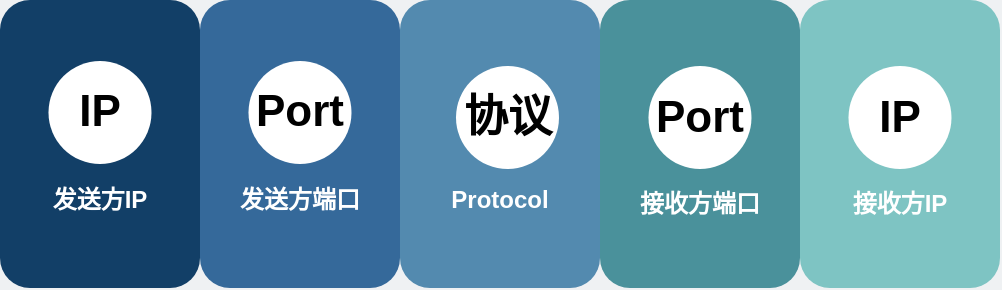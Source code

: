 <mxfile version="20.2.2" type="github">
  <diagram id="3228e29e-7158-1315-38df-8450db1d8a1d" name="Page-1">
    <mxGraphModel dx="923" dy="1163" grid="0" gridSize="10" guides="1" tooltips="1" connect="1" arrows="1" fold="1" page="1" pageScale="1" pageWidth="600" pageHeight="250" background="#EFF1F3" math="0" shadow="0">
      <root>
        <mxCell id="0" />
        <mxCell id="1" parent="0" />
        <mxCell id="I8ODeFikB3_Pxrsl2uY8-1" value="" style="rounded=1;whiteSpace=wrap;html=1;fillColor=#123F67;strokeColor=none;" parent="1" vertex="1">
          <mxGeometry x="50" y="53" width="100" height="144" as="geometry" />
        </mxCell>
        <mxCell id="I8ODeFikB3_Pxrsl2uY8-3" value="&lt;font color=&quot;#ffffff&quot;&gt;&lt;b&gt;发送方IP&lt;/b&gt;&lt;/font&gt;" style="text;html=1;strokeColor=none;fillColor=none;align=center;verticalAlign=middle;whiteSpace=wrap;rounded=0;" parent="1" vertex="1">
          <mxGeometry x="70" y="137.5" width="60" height="30" as="geometry" />
        </mxCell>
        <mxCell id="I8ODeFikB3_Pxrsl2uY8-4" value="" style="rounded=1;whiteSpace=wrap;html=1;fillColor=#35699A;strokeColor=none;" parent="1" vertex="1">
          <mxGeometry x="150" y="53" width="100" height="144" as="geometry" />
        </mxCell>
        <mxCell id="I8ODeFikB3_Pxrsl2uY8-6" value="&lt;font color=&quot;#ffffff&quot;&gt;&lt;b&gt;发送方端口&lt;/b&gt;&lt;/font&gt;" style="text;html=1;strokeColor=none;fillColor=none;align=center;verticalAlign=middle;whiteSpace=wrap;rounded=0;" parent="1" vertex="1">
          <mxGeometry x="168" y="137.5" width="64" height="30" as="geometry" />
        </mxCell>
        <mxCell id="I8ODeFikB3_Pxrsl2uY8-7" value="" style="rounded=1;whiteSpace=wrap;html=1;fillColor=#538AAF;strokeColor=none;" parent="1" vertex="1">
          <mxGeometry x="250" y="53" width="100" height="144" as="geometry" />
        </mxCell>
        <mxCell id="I8ODeFikB3_Pxrsl2uY8-9" value="&lt;font color=&quot;#ffffff&quot;&gt;&lt;b&gt;Protocol&lt;/b&gt;&lt;/font&gt;" style="text;html=1;strokeColor=none;fillColor=none;align=center;verticalAlign=middle;whiteSpace=wrap;rounded=0;" parent="1" vertex="1">
          <mxGeometry x="270" y="137.5" width="60" height="30" as="geometry" />
        </mxCell>
        <mxCell id="I8ODeFikB3_Pxrsl2uY8-10" value="" style="rounded=1;whiteSpace=wrap;html=1;fillColor=#7EC4C3;strokeColor=none;" parent="1" vertex="1">
          <mxGeometry x="450" y="53" width="100" height="144" as="geometry" />
        </mxCell>
        <mxCell id="I8ODeFikB3_Pxrsl2uY8-12" value="&lt;font color=&quot;#ffffff&quot;&gt;&lt;b&gt;接收方IP&lt;/b&gt;&lt;/font&gt;" style="text;html=1;strokeColor=none;fillColor=none;align=center;verticalAlign=middle;whiteSpace=wrap;rounded=0;" parent="1" vertex="1">
          <mxGeometry x="470" y="139.5" width="60" height="30" as="geometry" />
        </mxCell>
        <mxCell id="ooLZxVJ6NlXsPmtM5IMD-4" value="" style="rounded=1;whiteSpace=wrap;html=1;fillColor=#4A919B;strokeColor=none;" parent="1" vertex="1">
          <mxGeometry x="350" y="53" width="100" height="144" as="geometry" />
        </mxCell>
        <mxCell id="ooLZxVJ6NlXsPmtM5IMD-6" value="&lt;font color=&quot;#ffffff&quot;&gt;&lt;b&gt;接收方端口&lt;/b&gt;&lt;/font&gt;" style="text;html=1;strokeColor=none;fillColor=none;align=center;verticalAlign=middle;whiteSpace=wrap;rounded=0;" parent="1" vertex="1">
          <mxGeometry x="366" y="139.5" width="68" height="30" as="geometry" />
        </mxCell>
        <mxCell id="ooLZxVJ6NlXsPmtM5IMD-8" value="&lt;span style=&quot;font-size: 22px;&quot;&gt;&lt;b&gt;协议&lt;/b&gt;&lt;/span&gt;" style="ellipse;whiteSpace=wrap;html=1;aspect=fixed;fillColor=#FFFFFF;strokeColor=none;" parent="1" vertex="1">
          <mxGeometry x="278" y="86" width="51.5" height="51.5" as="geometry" />
        </mxCell>
        <mxCell id="ooLZxVJ6NlXsPmtM5IMD-9" value="&lt;span style=&quot;font-size: 22px;&quot;&gt;&lt;b&gt;Port&lt;/b&gt;&lt;/span&gt;" style="ellipse;whiteSpace=wrap;html=1;aspect=fixed;fillColor=#FFFFFF;strokeColor=none;" parent="1" vertex="1">
          <mxGeometry x="174.25" y="83.5" width="51.5" height="51.5" as="geometry" />
        </mxCell>
        <mxCell id="ooLZxVJ6NlXsPmtM5IMD-10" value="&lt;span style=&quot;font-size: 22px;&quot;&gt;&lt;b&gt;IP&lt;/b&gt;&lt;/span&gt;" style="ellipse;whiteSpace=wrap;html=1;aspect=fixed;fillColor=#FFFFFF;strokeColor=none;" parent="1" vertex="1">
          <mxGeometry x="74.25" y="83.5" width="51.5" height="51.5" as="geometry" />
        </mxCell>
        <mxCell id="ooLZxVJ6NlXsPmtM5IMD-11" value="&lt;span style=&quot;font-size: 22px;&quot;&gt;&lt;b&gt;Port&lt;/b&gt;&lt;/span&gt;" style="ellipse;whiteSpace=wrap;html=1;aspect=fixed;fillColor=#FFFFFF;strokeColor=none;" parent="1" vertex="1">
          <mxGeometry x="374.25" y="86" width="51.5" height="51.5" as="geometry" />
        </mxCell>
        <mxCell id="ooLZxVJ6NlXsPmtM5IMD-12" value="&lt;span style=&quot;font-size: 22px;&quot;&gt;&lt;b&gt;IP&lt;/b&gt;&lt;/span&gt;" style="ellipse;whiteSpace=wrap;html=1;aspect=fixed;fillColor=#FFFFFF;strokeColor=none;" parent="1" vertex="1">
          <mxGeometry x="474.25" y="86" width="51.5" height="51.5" as="geometry" />
        </mxCell>
      </root>
    </mxGraphModel>
  </diagram>
</mxfile>
